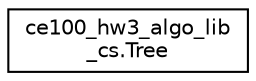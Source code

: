 digraph "Graphical Class Hierarchy"
{
 // INTERACTIVE_SVG=YES
 // LATEX_PDF_SIZE
  edge [fontname="Helvetica",fontsize="10",labelfontname="Helvetica",labelfontsize="10"];
  node [fontname="Helvetica",fontsize="10",shape=record];
  rankdir="LR";
  Node0 [label="ce100_hw3_algo_lib\l_cs.Tree",height=0.2,width=0.4,color="black", fillcolor="white", style="filled",URL="$dc/d87/a00032.html",tooltip=" "];
}
